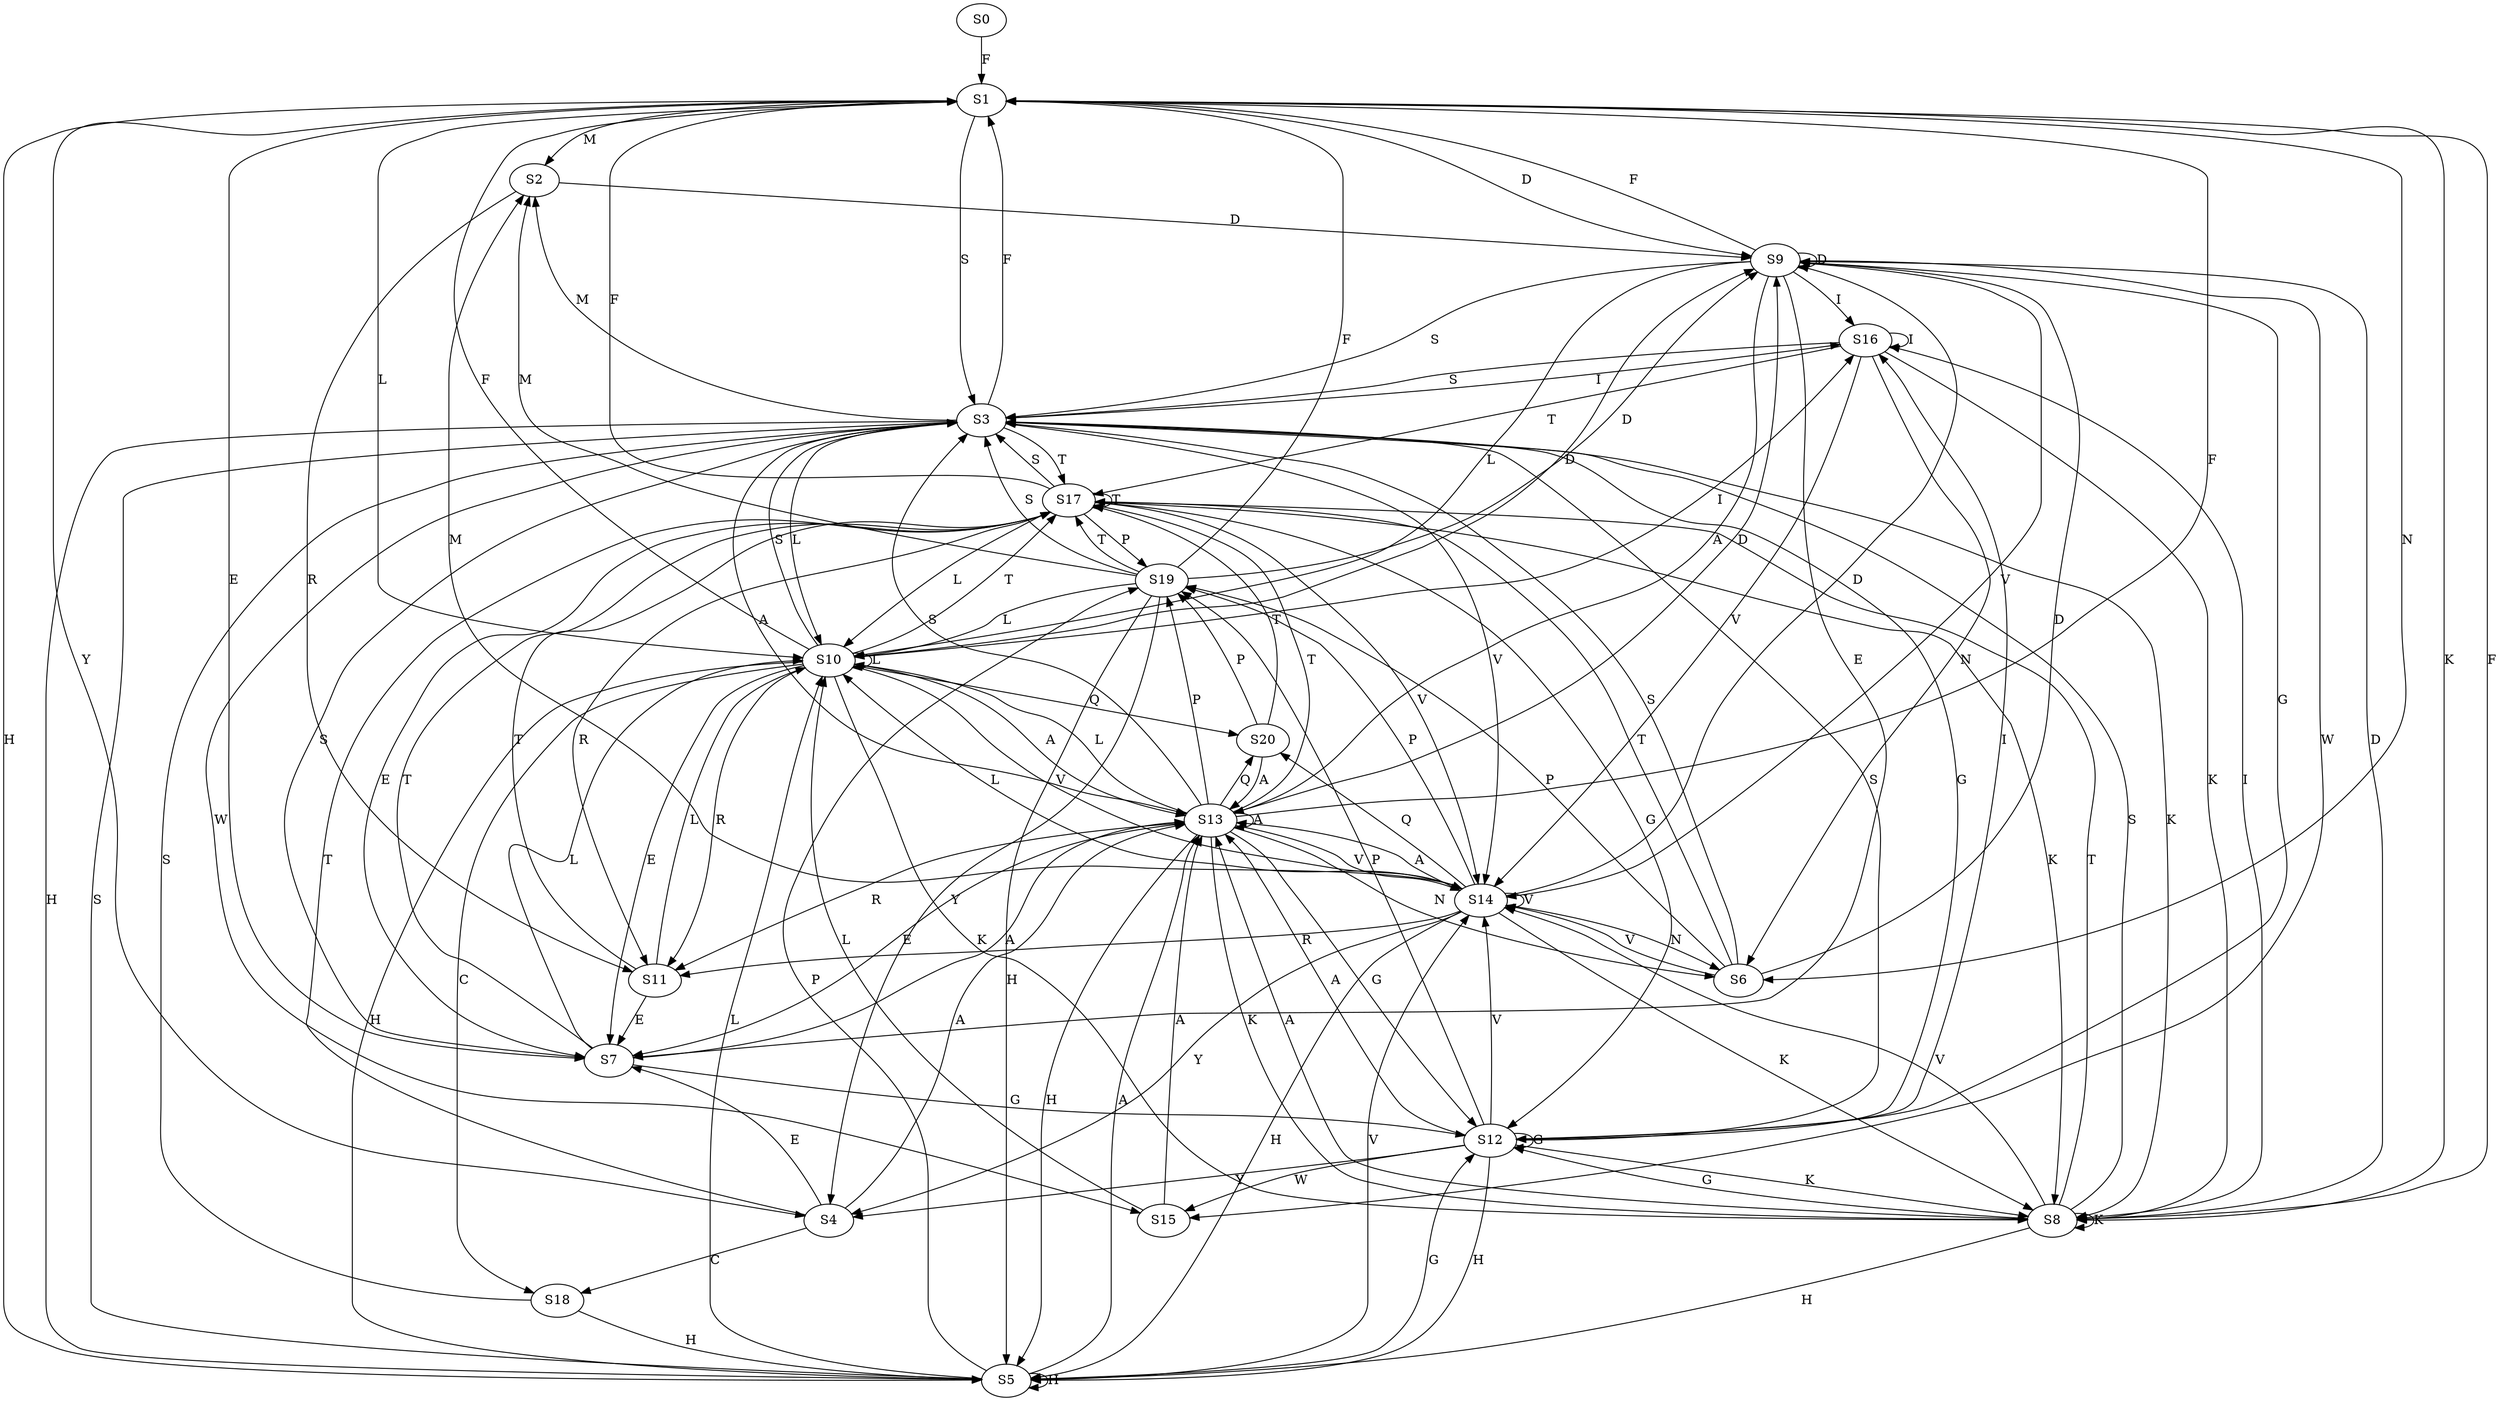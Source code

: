 strict digraph  {
	S0 -> S1 [ label = F ];
	S1 -> S2 [ label = M ];
	S1 -> S3 [ label = S ];
	S1 -> S4 [ label = Y ];
	S1 -> S5 [ label = H ];
	S1 -> S6 [ label = N ];
	S1 -> S7 [ label = E ];
	S1 -> S8 [ label = K ];
	S1 -> S9 [ label = D ];
	S1 -> S10 [ label = L ];
	S2 -> S11 [ label = R ];
	S2 -> S9 [ label = D ];
	S3 -> S10 [ label = L ];
	S3 -> S12 [ label = G ];
	S3 -> S13 [ label = A ];
	S3 -> S8 [ label = K ];
	S3 -> S14 [ label = V ];
	S3 -> S2 [ label = M ];
	S3 -> S15 [ label = W ];
	S3 -> S16 [ label = I ];
	S3 -> S1 [ label = F ];
	S3 -> S5 [ label = H ];
	S3 -> S17 [ label = T ];
	S4 -> S7 [ label = E ];
	S4 -> S17 [ label = T ];
	S4 -> S18 [ label = C ];
	S4 -> S13 [ label = A ];
	S5 -> S13 [ label = A ];
	S5 -> S19 [ label = P ];
	S5 -> S3 [ label = S ];
	S5 -> S12 [ label = G ];
	S5 -> S10 [ label = L ];
	S5 -> S14 [ label = V ];
	S5 -> S5 [ label = H ];
	S6 -> S17 [ label = T ];
	S6 -> S19 [ label = P ];
	S6 -> S14 [ label = V ];
	S6 -> S3 [ label = S ];
	S6 -> S9 [ label = D ];
	S7 -> S12 [ label = G ];
	S7 -> S13 [ label = A ];
	S7 -> S10 [ label = L ];
	S7 -> S17 [ label = T ];
	S7 -> S3 [ label = S ];
	S8 -> S9 [ label = D ];
	S8 -> S14 [ label = V ];
	S8 -> S12 [ label = G ];
	S8 -> S17 [ label = T ];
	S8 -> S8 [ label = K ];
	S8 -> S5 [ label = H ];
	S8 -> S1 [ label = F ];
	S8 -> S16 [ label = I ];
	S8 -> S3 [ label = S ];
	S8 -> S13 [ label = A ];
	S9 -> S13 [ label = A ];
	S9 -> S1 [ label = F ];
	S9 -> S14 [ label = V ];
	S9 -> S9 [ label = D ];
	S9 -> S3 [ label = S ];
	S9 -> S10 [ label = L ];
	S9 -> S7 [ label = E ];
	S9 -> S12 [ label = G ];
	S9 -> S16 [ label = I ];
	S9 -> S15 [ label = W ];
	S10 -> S14 [ label = V ];
	S10 -> S13 [ label = A ];
	S10 -> S1 [ label = F ];
	S10 -> S9 [ label = D ];
	S10 -> S8 [ label = K ];
	S10 -> S10 [ label = L ];
	S10 -> S18 [ label = C ];
	S10 -> S17 [ label = T ];
	S10 -> S5 [ label = H ];
	S10 -> S3 [ label = S ];
	S10 -> S16 [ label = I ];
	S10 -> S11 [ label = R ];
	S10 -> S20 [ label = Q ];
	S10 -> S7 [ label = E ];
	S11 -> S7 [ label = E ];
	S11 -> S10 [ label = L ];
	S11 -> S17 [ label = T ];
	S12 -> S15 [ label = W ];
	S12 -> S14 [ label = V ];
	S12 -> S13 [ label = A ];
	S12 -> S4 [ label = Y ];
	S12 -> S5 [ label = H ];
	S12 -> S8 [ label = K ];
	S12 -> S3 [ label = S ];
	S12 -> S16 [ label = I ];
	S12 -> S12 [ label = G ];
	S12 -> S19 [ label = P ];
	S13 -> S19 [ label = P ];
	S13 -> S8 [ label = K ];
	S13 -> S13 [ label = A ];
	S13 -> S12 [ label = G ];
	S13 -> S5 [ label = H ];
	S13 -> S7 [ label = E ];
	S13 -> S3 [ label = S ];
	S13 -> S14 [ label = V ];
	S13 -> S9 [ label = D ];
	S13 -> S6 [ label = N ];
	S13 -> S10 [ label = L ];
	S13 -> S1 [ label = F ];
	S13 -> S20 [ label = Q ];
	S13 -> S11 [ label = R ];
	S13 -> S17 [ label = T ];
	S14 -> S2 [ label = M ];
	S14 -> S6 [ label = N ];
	S14 -> S8 [ label = K ];
	S14 -> S20 [ label = Q ];
	S14 -> S13 [ label = A ];
	S14 -> S5 [ label = H ];
	S14 -> S11 [ label = R ];
	S14 -> S19 [ label = P ];
	S14 -> S10 [ label = L ];
	S14 -> S9 [ label = D ];
	S14 -> S14 [ label = V ];
	S14 -> S4 [ label = Y ];
	S15 -> S13 [ label = A ];
	S15 -> S10 [ label = L ];
	S16 -> S6 [ label = N ];
	S16 -> S8 [ label = K ];
	S16 -> S17 [ label = T ];
	S16 -> S16 [ label = I ];
	S16 -> S14 [ label = V ];
	S16 -> S3 [ label = S ];
	S17 -> S8 [ label = K ];
	S17 -> S19 [ label = P ];
	S17 -> S17 [ label = T ];
	S17 -> S10 [ label = L ];
	S17 -> S14 [ label = V ];
	S17 -> S1 [ label = F ];
	S17 -> S11 [ label = R ];
	S17 -> S3 [ label = S ];
	S17 -> S12 [ label = G ];
	S17 -> S7 [ label = E ];
	S18 -> S5 [ label = H ];
	S18 -> S3 [ label = S ];
	S19 -> S3 [ label = S ];
	S19 -> S1 [ label = F ];
	S19 -> S2 [ label = M ];
	S19 -> S9 [ label = D ];
	S19 -> S10 [ label = L ];
	S19 -> S17 [ label = T ];
	S19 -> S5 [ label = H ];
	S19 -> S4 [ label = Y ];
	S20 -> S13 [ label = A ];
	S20 -> S17 [ label = T ];
	S20 -> S19 [ label = P ];
}

